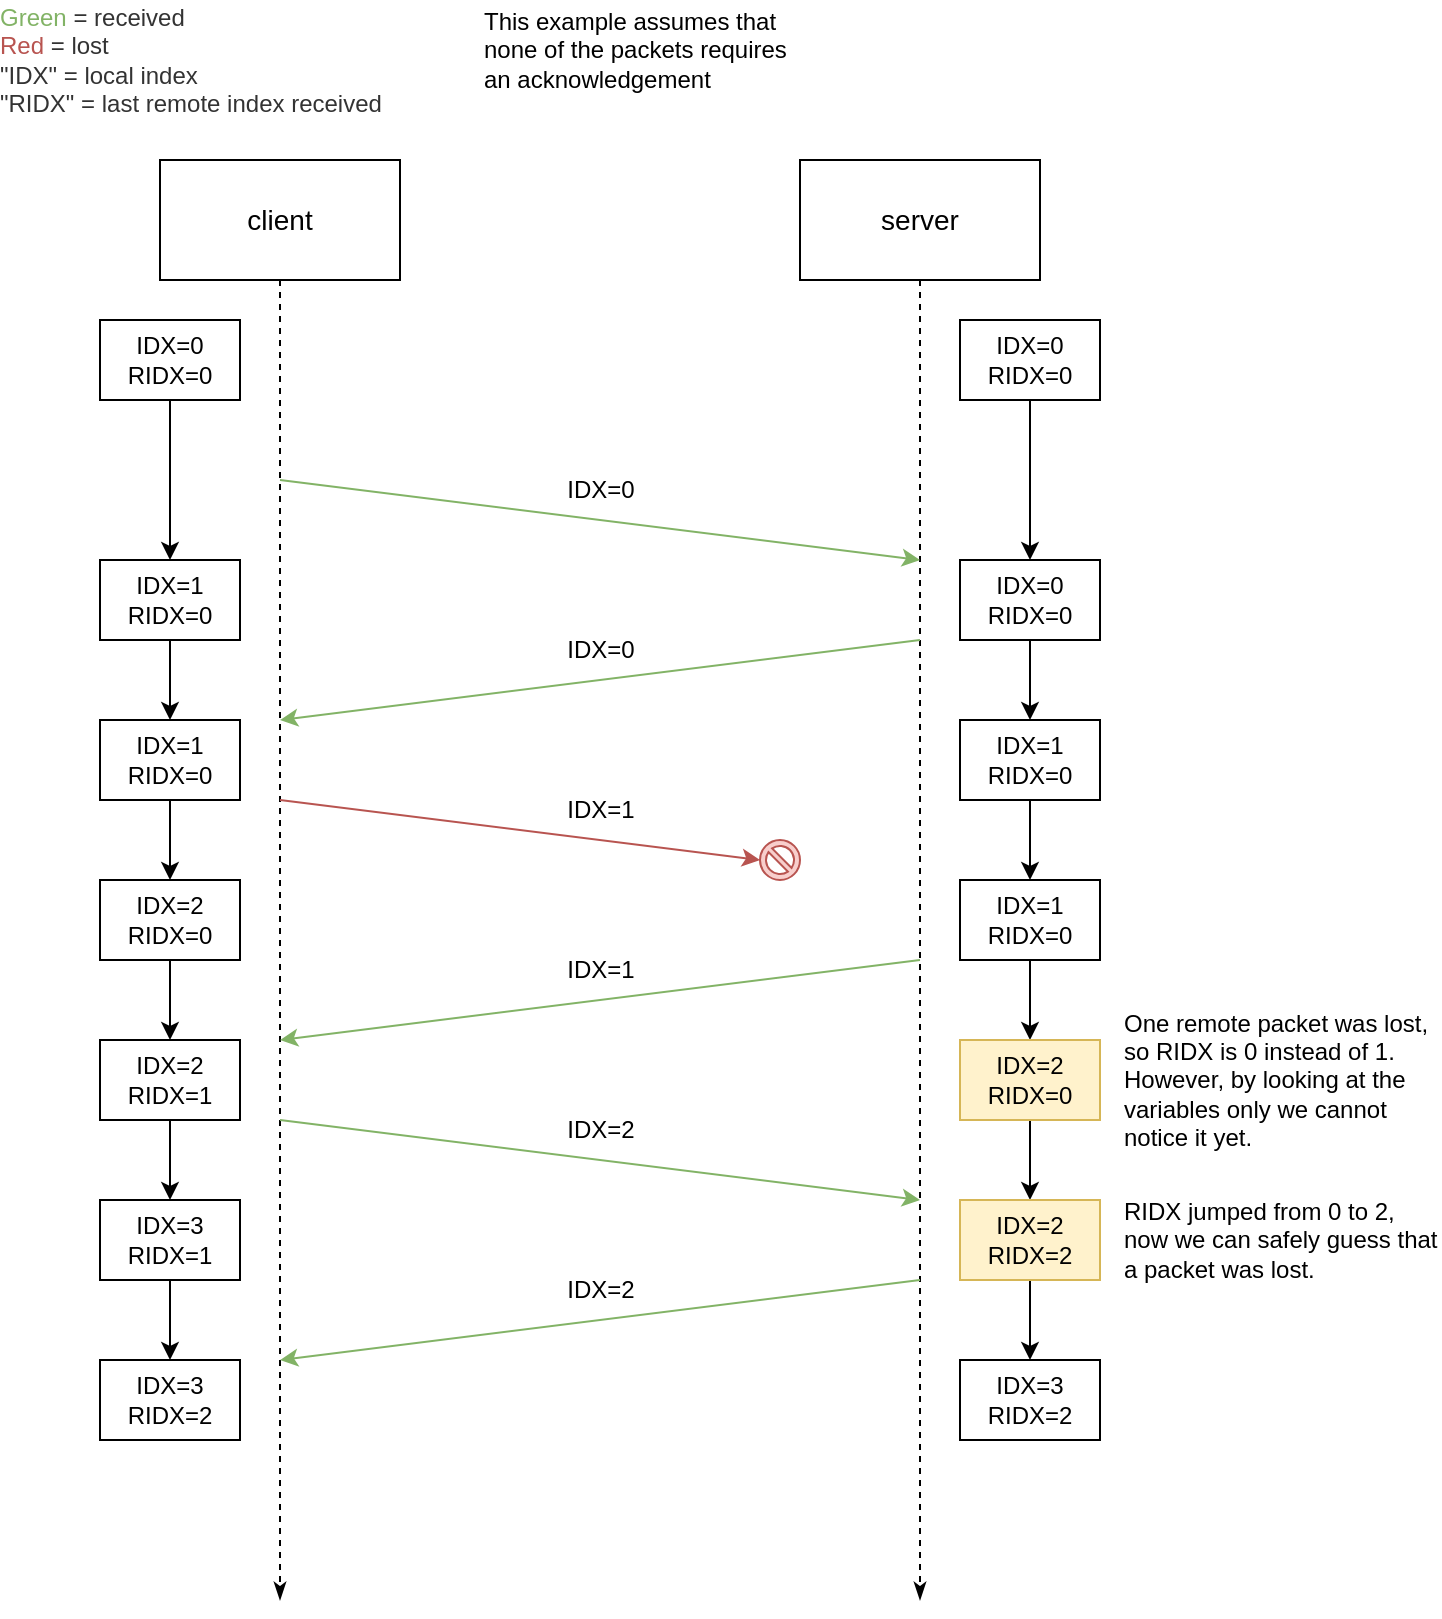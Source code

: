 <mxfile version="20.8.5" type="device"><diagram id="kgpKYQtTHZ0yAKxKKP6v" name="Page-1"><mxGraphModel dx="875" dy="448" grid="1" gridSize="10" guides="1" tooltips="1" connect="1" arrows="1" fold="1" page="1" pageScale="1" pageWidth="850" pageHeight="1100" math="0" shadow="0"><root><mxCell id="0"/><mxCell id="1" parent="0"/><mxCell id="V-5CItaUtUY4keUU_YY9-8" style="edgeStyle=orthogonalEdgeStyle;rounded=0;orthogonalLoop=1;jettySize=auto;html=1;exitX=0.5;exitY=1;exitDx=0;exitDy=0;dashed=1;fontSize=14;endArrow=classicThin;endFill=1;" parent="1" source="V-5CItaUtUY4keUU_YY9-3" edge="1"><mxGeometry relative="1" as="geometry"><mxPoint x="180" y="840" as="targetPoint"/></mxGeometry></mxCell><mxCell id="V-5CItaUtUY4keUU_YY9-3" value="client" style="rounded=0;whiteSpace=wrap;html=1;fontSize=14;" parent="1" vertex="1"><mxGeometry x="120" y="120" width="120" height="60" as="geometry"/></mxCell><mxCell id="V-5CItaUtUY4keUU_YY9-9" style="edgeStyle=orthogonalEdgeStyle;rounded=0;orthogonalLoop=1;jettySize=auto;html=1;exitX=0.5;exitY=1;exitDx=0;exitDy=0;dashed=1;fontSize=14;endArrow=classicThin;endFill=1;" parent="1" source="V-5CItaUtUY4keUU_YY9-4" edge="1"><mxGeometry relative="1" as="geometry"><mxPoint x="500" y="840" as="targetPoint"/></mxGeometry></mxCell><mxCell id="V-5CItaUtUY4keUU_YY9-4" value="server" style="rounded=0;whiteSpace=wrap;html=1;fontSize=14;" parent="1" vertex="1"><mxGeometry x="440" y="120" width="120" height="60" as="geometry"/></mxCell><mxCell id="V-5CItaUtUY4keUU_YY9-20" value="" style="endArrow=classic;html=1;rounded=0;fontSize=14;fillColor=#d5e8d4;strokeColor=#82b366;" parent="1" edge="1"><mxGeometry width="50" height="50" relative="1" as="geometry"><mxPoint x="180" y="280" as="sourcePoint"/><mxPoint x="500" y="320" as="targetPoint"/></mxGeometry></mxCell><mxCell id="V-5CItaUtUY4keUU_YY9-27" value="" style="endArrow=classic;html=1;rounded=0;fontSize=14;fillColor=#d5e8d4;strokeColor=#82b366;" parent="1" edge="1"><mxGeometry width="50" height="50" relative="1" as="geometry"><mxPoint x="500" y="360" as="sourcePoint"/><mxPoint x="180" y="400" as="targetPoint"/></mxGeometry></mxCell><mxCell id="V-5CItaUtUY4keUU_YY9-30" value="" style="endArrow=classic;html=1;rounded=0;fontSize=14;fillColor=#f8cecc;strokeColor=#b85450;" parent="1" edge="1"><mxGeometry width="50" height="50" relative="1" as="geometry"><mxPoint x="180" y="440" as="sourcePoint"/><mxPoint x="420" y="470" as="targetPoint"/></mxGeometry></mxCell><mxCell id="3WqsEe67K697nWL0NdJi-2" value="&lt;font color=&quot;#82b366&quot;&gt;Green&lt;/font&gt; = received&lt;br&gt;&lt;font color=&quot;#b85450&quot;&gt;Red&lt;/font&gt; = lost&lt;br&gt;&quot;IDX&quot; = local index&lt;br&gt;&quot;RIDX&quot; = last remote index received" style="text;html=1;align=left;verticalAlign=middle;whiteSpace=wrap;rounded=0;spacingLeft=0;spacing=0;strokeColor=none;fillColor=none;fontColor=#333333;" parent="1" vertex="1"><mxGeometry x="40" y="40" width="190" height="60" as="geometry"/></mxCell><mxCell id="3WqsEe67K697nWL0NdJi-7" value="" style="endArrow=classic;html=1;rounded=0;fontSize=14;fillColor=#d5e8d4;strokeColor=#82b366;" parent="1" edge="1"><mxGeometry width="50" height="50" relative="1" as="geometry"><mxPoint x="500" y="520" as="sourcePoint"/><mxPoint x="180" y="560" as="targetPoint"/></mxGeometry></mxCell><mxCell id="3WqsEe67K697nWL0NdJi-13" value="&lt;font color=&quot;#000000&quot;&gt;IDX=0&lt;/font&gt;" style="text;html=1;align=center;verticalAlign=middle;resizable=0;points=[];autosize=1;strokeColor=none;fillColor=none;fontColor=#b85450;" parent="1" vertex="1"><mxGeometry x="310" y="270" width="60" height="30" as="geometry"/></mxCell><mxCell id="3WqsEe67K697nWL0NdJi-16" value="&lt;font color=&quot;#000000&quot;&gt;IDX=0&lt;/font&gt;" style="text;html=1;align=center;verticalAlign=middle;resizable=0;points=[];autosize=1;strokeColor=none;fillColor=none;fontColor=#b85450;" parent="1" vertex="1"><mxGeometry x="310" y="350" width="60" height="30" as="geometry"/></mxCell><mxCell id="3WqsEe67K697nWL0NdJi-17" value="&lt;font color=&quot;#000000&quot;&gt;IDX=1&lt;/font&gt;" style="text;html=1;align=center;verticalAlign=middle;resizable=0;points=[];autosize=1;strokeColor=none;fillColor=none;fontColor=#b85450;" parent="1" vertex="1"><mxGeometry x="310" y="430" width="60" height="30" as="geometry"/></mxCell><mxCell id="3WqsEe67K697nWL0NdJi-18" value="&lt;font color=&quot;#000000&quot;&gt;IDX=1&lt;/font&gt;" style="text;html=1;align=center;verticalAlign=middle;resizable=0;points=[];autosize=1;strokeColor=none;fillColor=none;fontColor=#b85450;" parent="1" vertex="1"><mxGeometry x="310" y="510" width="60" height="30" as="geometry"/></mxCell><mxCell id="3WqsEe67K697nWL0NdJi-38" style="edgeStyle=orthogonalEdgeStyle;rounded=0;orthogonalLoop=1;jettySize=auto;html=1;exitX=0.5;exitY=1;exitDx=0;exitDy=0;entryX=0.5;entryY=0;entryDx=0;entryDy=0;fontFamily=Helvetica;fontSize=12;fontColor=#000000;" parent="1" source="3WqsEe67K697nWL0NdJi-21" target="3WqsEe67K697nWL0NdJi-23" edge="1"><mxGeometry relative="1" as="geometry"/></mxCell><mxCell id="3WqsEe67K697nWL0NdJi-21" value="IDX=0&lt;br&gt;RIDX=0" style="text;html=1;strokeColor=default;fillColor=none;align=center;verticalAlign=middle;whiteSpace=wrap;rounded=0;fontFamily=Helvetica;fontSize=12;fontColor=#000000;" parent="1" vertex="1"><mxGeometry x="90" y="200" width="70" height="40" as="geometry"/></mxCell><mxCell id="3WqsEe67K697nWL0NdJi-39" style="edgeStyle=orthogonalEdgeStyle;rounded=0;orthogonalLoop=1;jettySize=auto;html=1;exitX=0.5;exitY=1;exitDx=0;exitDy=0;entryX=0.5;entryY=0;entryDx=0;entryDy=0;fontFamily=Helvetica;fontSize=12;fontColor=#000000;" parent="1" source="3WqsEe67K697nWL0NdJi-23" target="3WqsEe67K697nWL0NdJi-30" edge="1"><mxGeometry relative="1" as="geometry"/></mxCell><mxCell id="3WqsEe67K697nWL0NdJi-23" value="IDX=1&lt;br&gt;RIDX=0" style="text;html=1;strokeColor=default;fillColor=none;align=center;verticalAlign=middle;whiteSpace=wrap;rounded=0;fontFamily=Helvetica;fontSize=12;fontColor=#000000;" parent="1" vertex="1"><mxGeometry x="90" y="320" width="70" height="40" as="geometry"/></mxCell><mxCell id="3WqsEe67K697nWL0NdJi-41" style="edgeStyle=orthogonalEdgeStyle;rounded=0;orthogonalLoop=1;jettySize=auto;html=1;exitX=0.5;exitY=1;exitDx=0;exitDy=0;entryX=0.5;entryY=0;entryDx=0;entryDy=0;fontFamily=Helvetica;fontSize=12;fontColor=#000000;" parent="1" source="3WqsEe67K697nWL0NdJi-26" target="3WqsEe67K697nWL0NdJi-27" edge="1"><mxGeometry relative="1" as="geometry"/></mxCell><mxCell id="3WqsEe67K697nWL0NdJi-26" value="IDX=0&lt;br&gt;RIDX=0" style="text;html=1;strokeColor=default;fillColor=none;align=center;verticalAlign=middle;whiteSpace=wrap;rounded=0;fontFamily=Helvetica;fontSize=12;fontColor=#000000;" parent="1" vertex="1"><mxGeometry x="520" y="200" width="70" height="40" as="geometry"/></mxCell><mxCell id="3WqsEe67K697nWL0NdJi-42" style="edgeStyle=orthogonalEdgeStyle;rounded=0;orthogonalLoop=1;jettySize=auto;html=1;exitX=0.5;exitY=1;exitDx=0;exitDy=0;entryX=0.5;entryY=0;entryDx=0;entryDy=0;fontFamily=Helvetica;fontSize=12;fontColor=#000000;" parent="1" source="3WqsEe67K697nWL0NdJi-27" target="3WqsEe67K697nWL0NdJi-33" edge="1"><mxGeometry relative="1" as="geometry"/></mxCell><mxCell id="3WqsEe67K697nWL0NdJi-27" value="IDX=0&lt;br&gt;RIDX=0" style="text;html=1;strokeColor=default;fillColor=none;align=center;verticalAlign=middle;whiteSpace=wrap;rounded=0;fontFamily=Helvetica;fontSize=12;fontColor=#000000;" parent="1" vertex="1"><mxGeometry x="520" y="320" width="70" height="40" as="geometry"/></mxCell><mxCell id="3WqsEe67K697nWL0NdJi-40" style="edgeStyle=orthogonalEdgeStyle;rounded=0;orthogonalLoop=1;jettySize=auto;html=1;exitX=0.5;exitY=1;exitDx=0;exitDy=0;entryX=0.5;entryY=0;entryDx=0;entryDy=0;fontFamily=Helvetica;fontSize=12;fontColor=#000000;" parent="1" source="3WqsEe67K697nWL0NdJi-30" target="3WqsEe67K697nWL0NdJi-36" edge="1"><mxGeometry relative="1" as="geometry"/></mxCell><mxCell id="3WqsEe67K697nWL0NdJi-30" value="IDX=1&lt;br&gt;RIDX=0" style="text;html=1;strokeColor=default;fillColor=none;align=center;verticalAlign=middle;whiteSpace=wrap;rounded=0;fontFamily=Helvetica;fontSize=12;fontColor=#000000;" parent="1" vertex="1"><mxGeometry x="90" y="400" width="70" height="40" as="geometry"/></mxCell><mxCell id="3WqsEe67K697nWL0NdJi-43" style="edgeStyle=orthogonalEdgeStyle;rounded=0;orthogonalLoop=1;jettySize=auto;html=1;exitX=0.5;exitY=1;exitDx=0;exitDy=0;entryX=0.5;entryY=0;entryDx=0;entryDy=0;fontFamily=Helvetica;fontSize=12;fontColor=#000000;" parent="1" source="3WqsEe67K697nWL0NdJi-33" target="3WqsEe67K697nWL0NdJi-37" edge="1"><mxGeometry relative="1" as="geometry"/></mxCell><mxCell id="3WqsEe67K697nWL0NdJi-33" value="IDX=1&lt;br&gt;RIDX=0" style="text;html=1;strokeColor=default;fillColor=none;align=center;verticalAlign=middle;whiteSpace=wrap;rounded=0;fontFamily=Helvetica;fontSize=12;fontColor=#000000;" parent="1" vertex="1"><mxGeometry x="520" y="400" width="70" height="40" as="geometry"/></mxCell><mxCell id="3WqsEe67K697nWL0NdJi-47" style="edgeStyle=orthogonalEdgeStyle;rounded=0;orthogonalLoop=1;jettySize=auto;html=1;exitX=0.5;exitY=1;exitDx=0;exitDy=0;entryX=0.5;entryY=0;entryDx=0;entryDy=0;fontFamily=Helvetica;fontSize=12;fontColor=#000000;" parent="1" source="3WqsEe67K697nWL0NdJi-36" target="3WqsEe67K697nWL0NdJi-44" edge="1"><mxGeometry relative="1" as="geometry"/></mxCell><mxCell id="3WqsEe67K697nWL0NdJi-36" value="IDX=2&lt;br&gt;RIDX=0" style="text;html=1;strokeColor=default;fillColor=none;align=center;verticalAlign=middle;whiteSpace=wrap;rounded=0;fontFamily=Helvetica;fontSize=12;fontColor=#000000;" parent="1" vertex="1"><mxGeometry x="90" y="480" width="70" height="40" as="geometry"/></mxCell><mxCell id="3WqsEe67K697nWL0NdJi-46" style="edgeStyle=orthogonalEdgeStyle;rounded=0;orthogonalLoop=1;jettySize=auto;html=1;exitX=0.5;exitY=1;exitDx=0;exitDy=0;entryX=0.5;entryY=0;entryDx=0;entryDy=0;fontFamily=Helvetica;fontSize=12;fontColor=#000000;" parent="1" source="3WqsEe67K697nWL0NdJi-37" target="3WqsEe67K697nWL0NdJi-45" edge="1"><mxGeometry relative="1" as="geometry"/></mxCell><mxCell id="3WqsEe67K697nWL0NdJi-37" value="IDX=1&lt;br&gt;RIDX=0" style="text;html=1;strokeColor=default;fillColor=none;align=center;verticalAlign=middle;whiteSpace=wrap;rounded=0;fontFamily=Helvetica;fontSize=12;fontColor=#000000;" parent="1" vertex="1"><mxGeometry x="520" y="480" width="70" height="40" as="geometry"/></mxCell><mxCell id="q0X4gfIj73w3cO6O_fMM-10" style="edgeStyle=orthogonalEdgeStyle;rounded=0;orthogonalLoop=1;jettySize=auto;html=1;exitX=0.5;exitY=1;exitDx=0;exitDy=0;entryX=0.5;entryY=0;entryDx=0;entryDy=0;" edge="1" parent="1" source="3WqsEe67K697nWL0NdJi-44" target="q0X4gfIj73w3cO6O_fMM-7"><mxGeometry relative="1" as="geometry"/></mxCell><mxCell id="3WqsEe67K697nWL0NdJi-44" value="IDX=2&lt;br&gt;RIDX=1" style="text;html=1;strokeColor=default;fillColor=none;align=center;verticalAlign=middle;whiteSpace=wrap;rounded=0;fontFamily=Helvetica;fontSize=12;fontColor=#000000;" parent="1" vertex="1"><mxGeometry x="90" y="560" width="70" height="40" as="geometry"/></mxCell><mxCell id="q0X4gfIj73w3cO6O_fMM-9" style="edgeStyle=orthogonalEdgeStyle;rounded=0;orthogonalLoop=1;jettySize=auto;html=1;exitX=0.5;exitY=1;exitDx=0;exitDy=0;entryX=0.5;entryY=0;entryDx=0;entryDy=0;" edge="1" parent="1" source="3WqsEe67K697nWL0NdJi-45" target="q0X4gfIj73w3cO6O_fMM-8"><mxGeometry relative="1" as="geometry"/></mxCell><mxCell id="3WqsEe67K697nWL0NdJi-45" value="IDX=2&lt;br&gt;RIDX=0" style="text;html=1;strokeColor=#d6b656;fillColor=#fff2cc;align=center;verticalAlign=middle;whiteSpace=wrap;rounded=0;fontFamily=Helvetica;fontSize=12;" parent="1" vertex="1"><mxGeometry x="520" y="560" width="70" height="40" as="geometry"/></mxCell><mxCell id="3WqsEe67K697nWL0NdJi-49" value="" style="verticalLabelPosition=bottom;verticalAlign=top;html=1;shape=mxgraph.basic.no_symbol;strokeColor=#b85450;fontFamily=Helvetica;fontSize=12;fillColor=#f8cecc;" parent="1" vertex="1"><mxGeometry x="420" y="460" width="20" height="20" as="geometry"/></mxCell><mxCell id="3WqsEe67K697nWL0NdJi-51" value="One remote packet was lost, so RIDX is 0 instead of 1. However, by looking at the variables only we cannot notice it yet." style="text;html=1;align=left;verticalAlign=middle;whiteSpace=wrap;rounded=0;fontFamily=Helvetica;fontSize=12;fillColor=none;strokeColor=none;" parent="1" vertex="1"><mxGeometry x="600" y="545" width="160" height="70" as="geometry"/></mxCell><mxCell id="q0X4gfIj73w3cO6O_fMM-2" value="This example assumes that none of the packets requires an acknowledgement" style="text;html=1;strokeColor=none;fillColor=none;align=left;verticalAlign=middle;whiteSpace=wrap;rounded=0;" vertex="1" parent="1"><mxGeometry x="280" y="40" width="160" height="50" as="geometry"/></mxCell><mxCell id="q0X4gfIj73w3cO6O_fMM-3" value="" style="endArrow=classic;html=1;rounded=0;fontSize=14;fillColor=#d5e8d4;strokeColor=#82b366;" edge="1" parent="1"><mxGeometry width="50" height="50" relative="1" as="geometry"><mxPoint x="180" y="600" as="sourcePoint"/><mxPoint x="500" y="640" as="targetPoint"/></mxGeometry></mxCell><mxCell id="q0X4gfIj73w3cO6O_fMM-4" value="&lt;font color=&quot;#000000&quot;&gt;IDX=2&lt;/font&gt;" style="text;html=1;align=center;verticalAlign=middle;resizable=0;points=[];autosize=1;strokeColor=none;fillColor=none;fontColor=#b85450;" vertex="1" parent="1"><mxGeometry x="310" y="590" width="60" height="30" as="geometry"/></mxCell><mxCell id="q0X4gfIj73w3cO6O_fMM-5" value="" style="endArrow=classic;html=1;rounded=0;fontSize=14;fillColor=#d5e8d4;strokeColor=#82b366;" edge="1" parent="1"><mxGeometry width="50" height="50" relative="1" as="geometry"><mxPoint x="500" y="680" as="sourcePoint"/><mxPoint x="180" y="720" as="targetPoint"/></mxGeometry></mxCell><mxCell id="q0X4gfIj73w3cO6O_fMM-6" value="&lt;font color=&quot;#000000&quot;&gt;IDX=2&lt;/font&gt;" style="text;html=1;align=center;verticalAlign=middle;resizable=0;points=[];autosize=1;strokeColor=none;fillColor=none;fontColor=#b85450;" vertex="1" parent="1"><mxGeometry x="310" y="670" width="60" height="30" as="geometry"/></mxCell><mxCell id="q0X4gfIj73w3cO6O_fMM-13" style="edgeStyle=orthogonalEdgeStyle;rounded=0;orthogonalLoop=1;jettySize=auto;html=1;exitX=0.5;exitY=1;exitDx=0;exitDy=0;entryX=0.5;entryY=0;entryDx=0;entryDy=0;" edge="1" parent="1" source="q0X4gfIj73w3cO6O_fMM-7" target="q0X4gfIj73w3cO6O_fMM-11"><mxGeometry relative="1" as="geometry"/></mxCell><mxCell id="q0X4gfIj73w3cO6O_fMM-7" value="IDX=3&lt;br&gt;RIDX=1" style="text;html=1;strokeColor=default;fillColor=none;align=center;verticalAlign=middle;whiteSpace=wrap;rounded=0;fontFamily=Helvetica;fontSize=12;fontColor=#000000;" vertex="1" parent="1"><mxGeometry x="90" y="640" width="70" height="40" as="geometry"/></mxCell><mxCell id="q0X4gfIj73w3cO6O_fMM-14" style="edgeStyle=orthogonalEdgeStyle;rounded=0;orthogonalLoop=1;jettySize=auto;html=1;exitX=0.5;exitY=1;exitDx=0;exitDy=0;entryX=0.5;entryY=0;entryDx=0;entryDy=0;" edge="1" parent="1" source="q0X4gfIj73w3cO6O_fMM-8" target="q0X4gfIj73w3cO6O_fMM-12"><mxGeometry relative="1" as="geometry"/></mxCell><mxCell id="q0X4gfIj73w3cO6O_fMM-8" value="IDX=2&lt;br&gt;RIDX=2" style="text;html=1;strokeColor=#d6b656;fillColor=#fff2cc;align=center;verticalAlign=middle;whiteSpace=wrap;rounded=0;fontFamily=Helvetica;fontSize=12;" vertex="1" parent="1"><mxGeometry x="520" y="640" width="70" height="40" as="geometry"/></mxCell><mxCell id="q0X4gfIj73w3cO6O_fMM-11" value="IDX=3&lt;br&gt;RIDX=2" style="text;html=1;strokeColor=default;fillColor=none;align=center;verticalAlign=middle;whiteSpace=wrap;rounded=0;fontFamily=Helvetica;fontSize=12;fontColor=#000000;" vertex="1" parent="1"><mxGeometry x="90" y="720" width="70" height="40" as="geometry"/></mxCell><mxCell id="q0X4gfIj73w3cO6O_fMM-12" value="IDX=3&lt;br&gt;RIDX=2" style="text;html=1;strokeColor=default;fillColor=none;align=center;verticalAlign=middle;whiteSpace=wrap;rounded=0;fontFamily=Helvetica;fontSize=12;fontColor=#000000;" vertex="1" parent="1"><mxGeometry x="520" y="720" width="70" height="40" as="geometry"/></mxCell><mxCell id="q0X4gfIj73w3cO6O_fMM-15" value="RIDX jumped from 0 to 2, now we can safely guess that a packet was lost." style="text;html=1;strokeColor=none;fillColor=none;align=left;verticalAlign=middle;whiteSpace=wrap;rounded=0;" vertex="1" parent="1"><mxGeometry x="600" y="635" width="160" height="50" as="geometry"/></mxCell></root></mxGraphModel></diagram></mxfile>